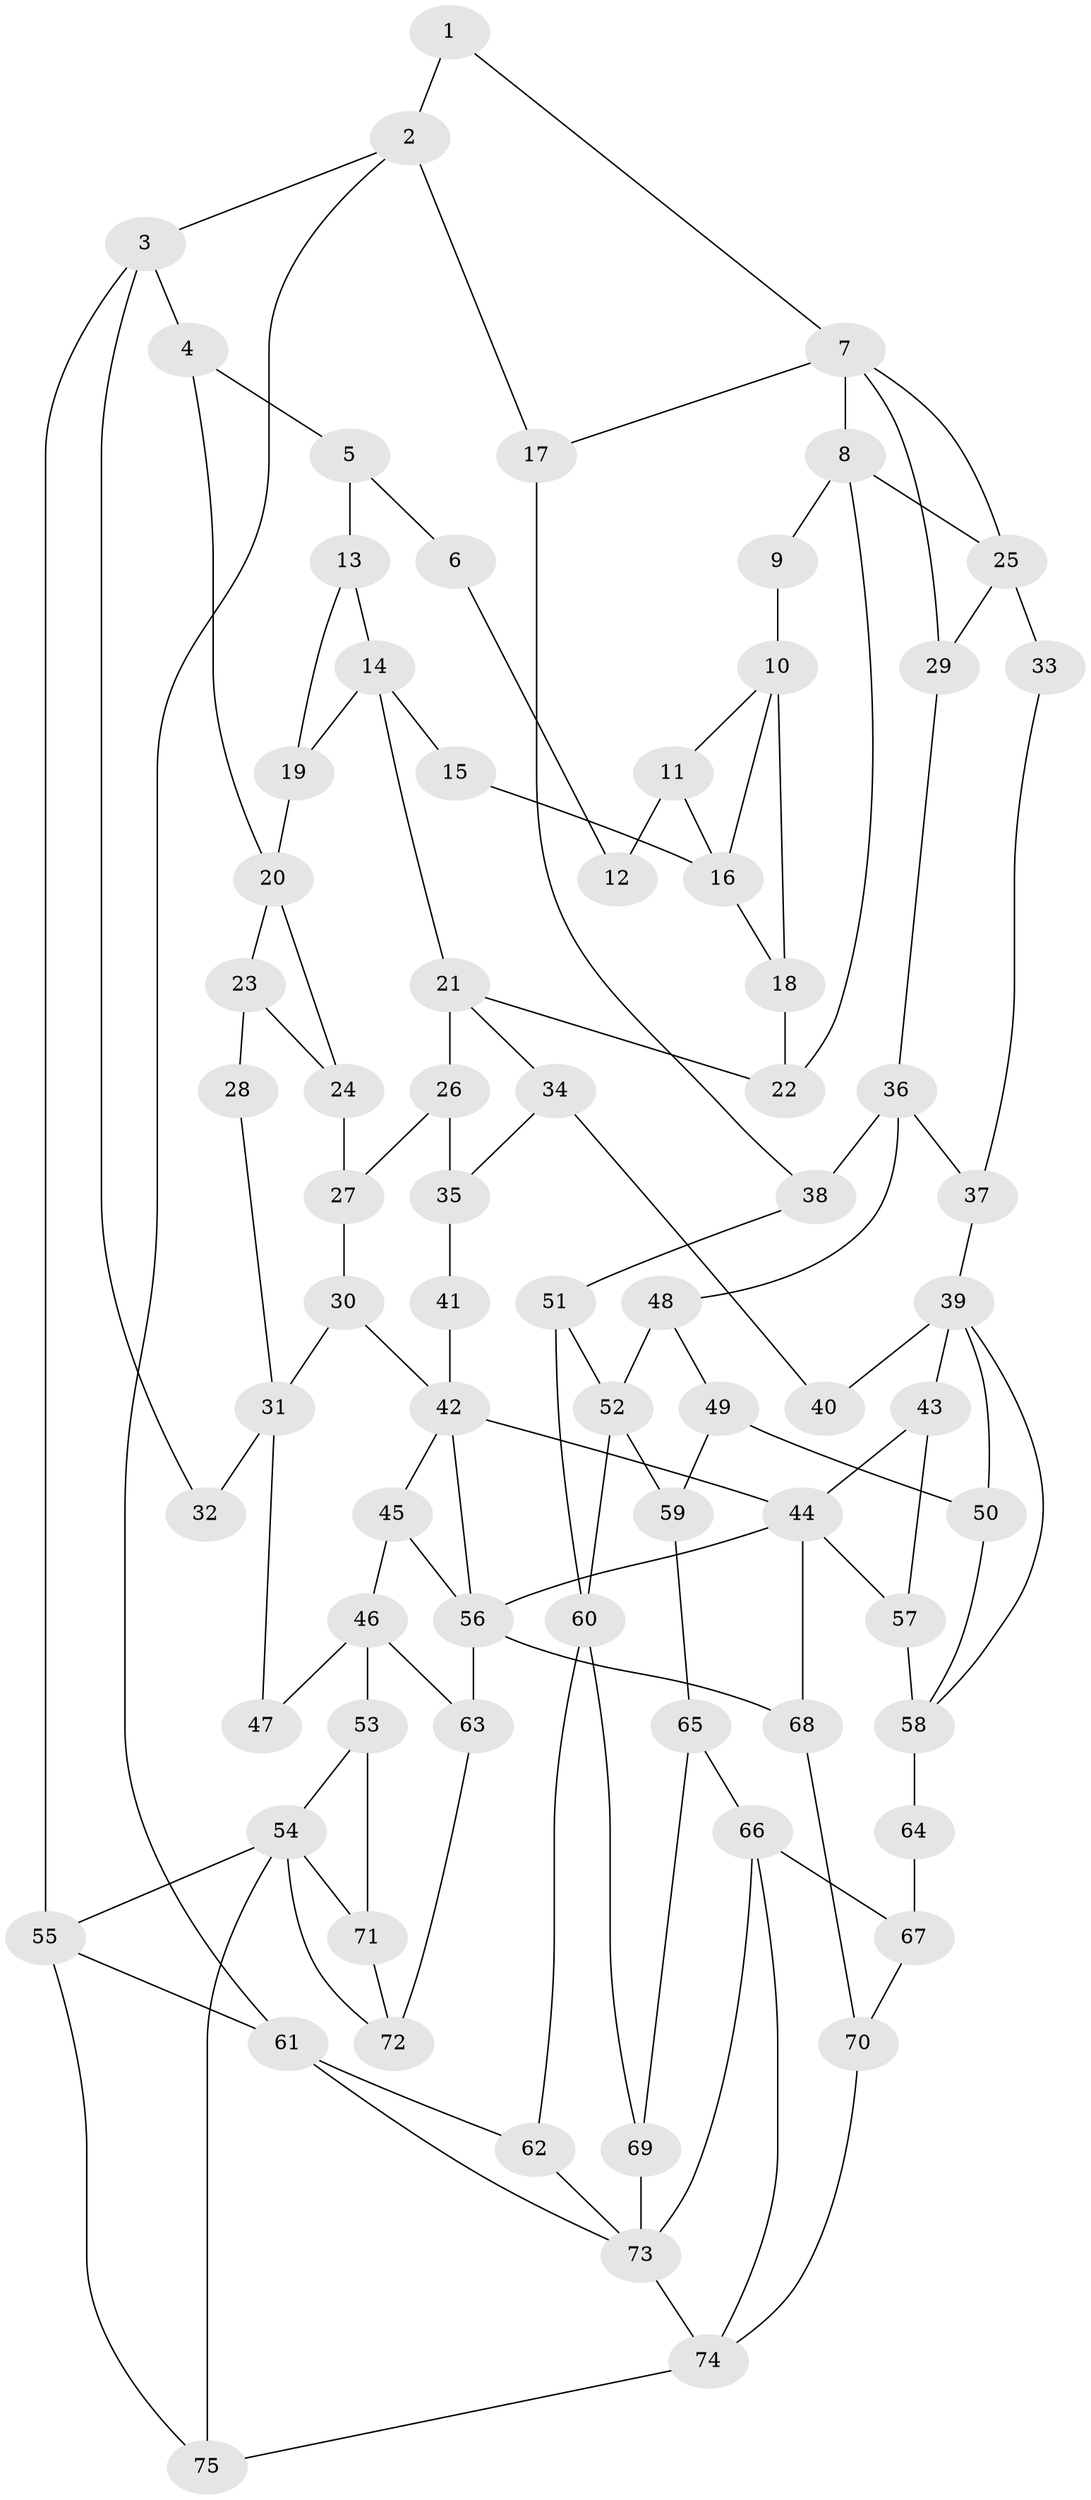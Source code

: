 // original degree distribution, {3: 0.02, 6: 0.28, 5: 0.42, 4: 0.28}
// Generated by graph-tools (version 1.1) at 2025/38/03/09/25 02:38:26]
// undirected, 75 vertices, 123 edges
graph export_dot {
graph [start="1"]
  node [color=gray90,style=filled];
  1;
  2;
  3;
  4;
  5;
  6;
  7;
  8;
  9;
  10;
  11;
  12;
  13;
  14;
  15;
  16;
  17;
  18;
  19;
  20;
  21;
  22;
  23;
  24;
  25;
  26;
  27;
  28;
  29;
  30;
  31;
  32;
  33;
  34;
  35;
  36;
  37;
  38;
  39;
  40;
  41;
  42;
  43;
  44;
  45;
  46;
  47;
  48;
  49;
  50;
  51;
  52;
  53;
  54;
  55;
  56;
  57;
  58;
  59;
  60;
  61;
  62;
  63;
  64;
  65;
  66;
  67;
  68;
  69;
  70;
  71;
  72;
  73;
  74;
  75;
  1 -- 2 [weight=1.0];
  1 -- 7 [weight=1.0];
  2 -- 3 [weight=1.0];
  2 -- 17 [weight=1.0];
  2 -- 61 [weight=1.0];
  3 -- 4 [weight=1.0];
  3 -- 32 [weight=1.0];
  3 -- 55 [weight=1.0];
  4 -- 5 [weight=1.0];
  4 -- 20 [weight=1.0];
  5 -- 6 [weight=1.0];
  5 -- 13 [weight=1.0];
  6 -- 12 [weight=1.0];
  7 -- 8 [weight=1.0];
  7 -- 17 [weight=1.0];
  7 -- 25 [weight=1.0];
  7 -- 29 [weight=1.0];
  8 -- 9 [weight=1.0];
  8 -- 22 [weight=1.0];
  8 -- 25 [weight=2.0];
  9 -- 10 [weight=2.0];
  10 -- 11 [weight=1.0];
  10 -- 16 [weight=1.0];
  10 -- 18 [weight=2.0];
  11 -- 12 [weight=1.0];
  11 -- 16 [weight=1.0];
  13 -- 14 [weight=1.0];
  13 -- 19 [weight=1.0];
  14 -- 15 [weight=2.0];
  14 -- 19 [weight=1.0];
  14 -- 21 [weight=2.0];
  15 -- 16 [weight=2.0];
  16 -- 18 [weight=1.0];
  17 -- 38 [weight=1.0];
  18 -- 22 [weight=1.0];
  19 -- 20 [weight=1.0];
  20 -- 23 [weight=1.0];
  20 -- 24 [weight=1.0];
  21 -- 22 [weight=1.0];
  21 -- 26 [weight=1.0];
  21 -- 34 [weight=1.0];
  23 -- 24 [weight=1.0];
  23 -- 28 [weight=2.0];
  24 -- 27 [weight=1.0];
  25 -- 29 [weight=1.0];
  25 -- 33 [weight=2.0];
  26 -- 27 [weight=1.0];
  26 -- 35 [weight=1.0];
  27 -- 30 [weight=1.0];
  28 -- 31 [weight=1.0];
  29 -- 36 [weight=1.0];
  30 -- 31 [weight=1.0];
  30 -- 42 [weight=1.0];
  31 -- 32 [weight=2.0];
  31 -- 47 [weight=2.0];
  33 -- 37 [weight=1.0];
  34 -- 35 [weight=1.0];
  34 -- 40 [weight=1.0];
  35 -- 41 [weight=1.0];
  36 -- 37 [weight=1.0];
  36 -- 38 [weight=1.0];
  36 -- 48 [weight=2.0];
  37 -- 39 [weight=1.0];
  38 -- 51 [weight=1.0];
  39 -- 40 [weight=2.0];
  39 -- 43 [weight=1.0];
  39 -- 50 [weight=1.0];
  39 -- 58 [weight=1.0];
  41 -- 42 [weight=2.0];
  42 -- 44 [weight=1.0];
  42 -- 45 [weight=1.0];
  42 -- 56 [weight=1.0];
  43 -- 44 [weight=1.0];
  43 -- 57 [weight=1.0];
  44 -- 56 [weight=1.0];
  44 -- 57 [weight=1.0];
  44 -- 68 [weight=1.0];
  45 -- 46 [weight=1.0];
  45 -- 56 [weight=1.0];
  46 -- 47 [weight=2.0];
  46 -- 53 [weight=2.0];
  46 -- 63 [weight=1.0];
  48 -- 49 [weight=1.0];
  48 -- 52 [weight=2.0];
  49 -- 50 [weight=1.0];
  49 -- 59 [weight=1.0];
  50 -- 58 [weight=1.0];
  51 -- 52 [weight=1.0];
  51 -- 60 [weight=1.0];
  52 -- 59 [weight=2.0];
  52 -- 60 [weight=1.0];
  53 -- 54 [weight=1.0];
  53 -- 71 [weight=3.0];
  54 -- 55 [weight=1.0];
  54 -- 71 [weight=2.0];
  54 -- 72 [weight=1.0];
  54 -- 75 [weight=1.0];
  55 -- 61 [weight=1.0];
  55 -- 75 [weight=1.0];
  56 -- 63 [weight=2.0];
  56 -- 68 [weight=1.0];
  57 -- 58 [weight=2.0];
  58 -- 64 [weight=2.0];
  59 -- 65 [weight=1.0];
  60 -- 62 [weight=1.0];
  60 -- 69 [weight=1.0];
  61 -- 62 [weight=1.0];
  61 -- 73 [weight=1.0];
  62 -- 73 [weight=1.0];
  63 -- 72 [weight=1.0];
  64 -- 67 [weight=2.0];
  65 -- 66 [weight=1.0];
  65 -- 69 [weight=1.0];
  66 -- 67 [weight=2.0];
  66 -- 73 [weight=1.0];
  66 -- 74 [weight=1.0];
  67 -- 70 [weight=1.0];
  68 -- 70 [weight=1.0];
  69 -- 73 [weight=2.0];
  70 -- 74 [weight=1.0];
  71 -- 72 [weight=1.0];
  73 -- 74 [weight=1.0];
  74 -- 75 [weight=1.0];
}
